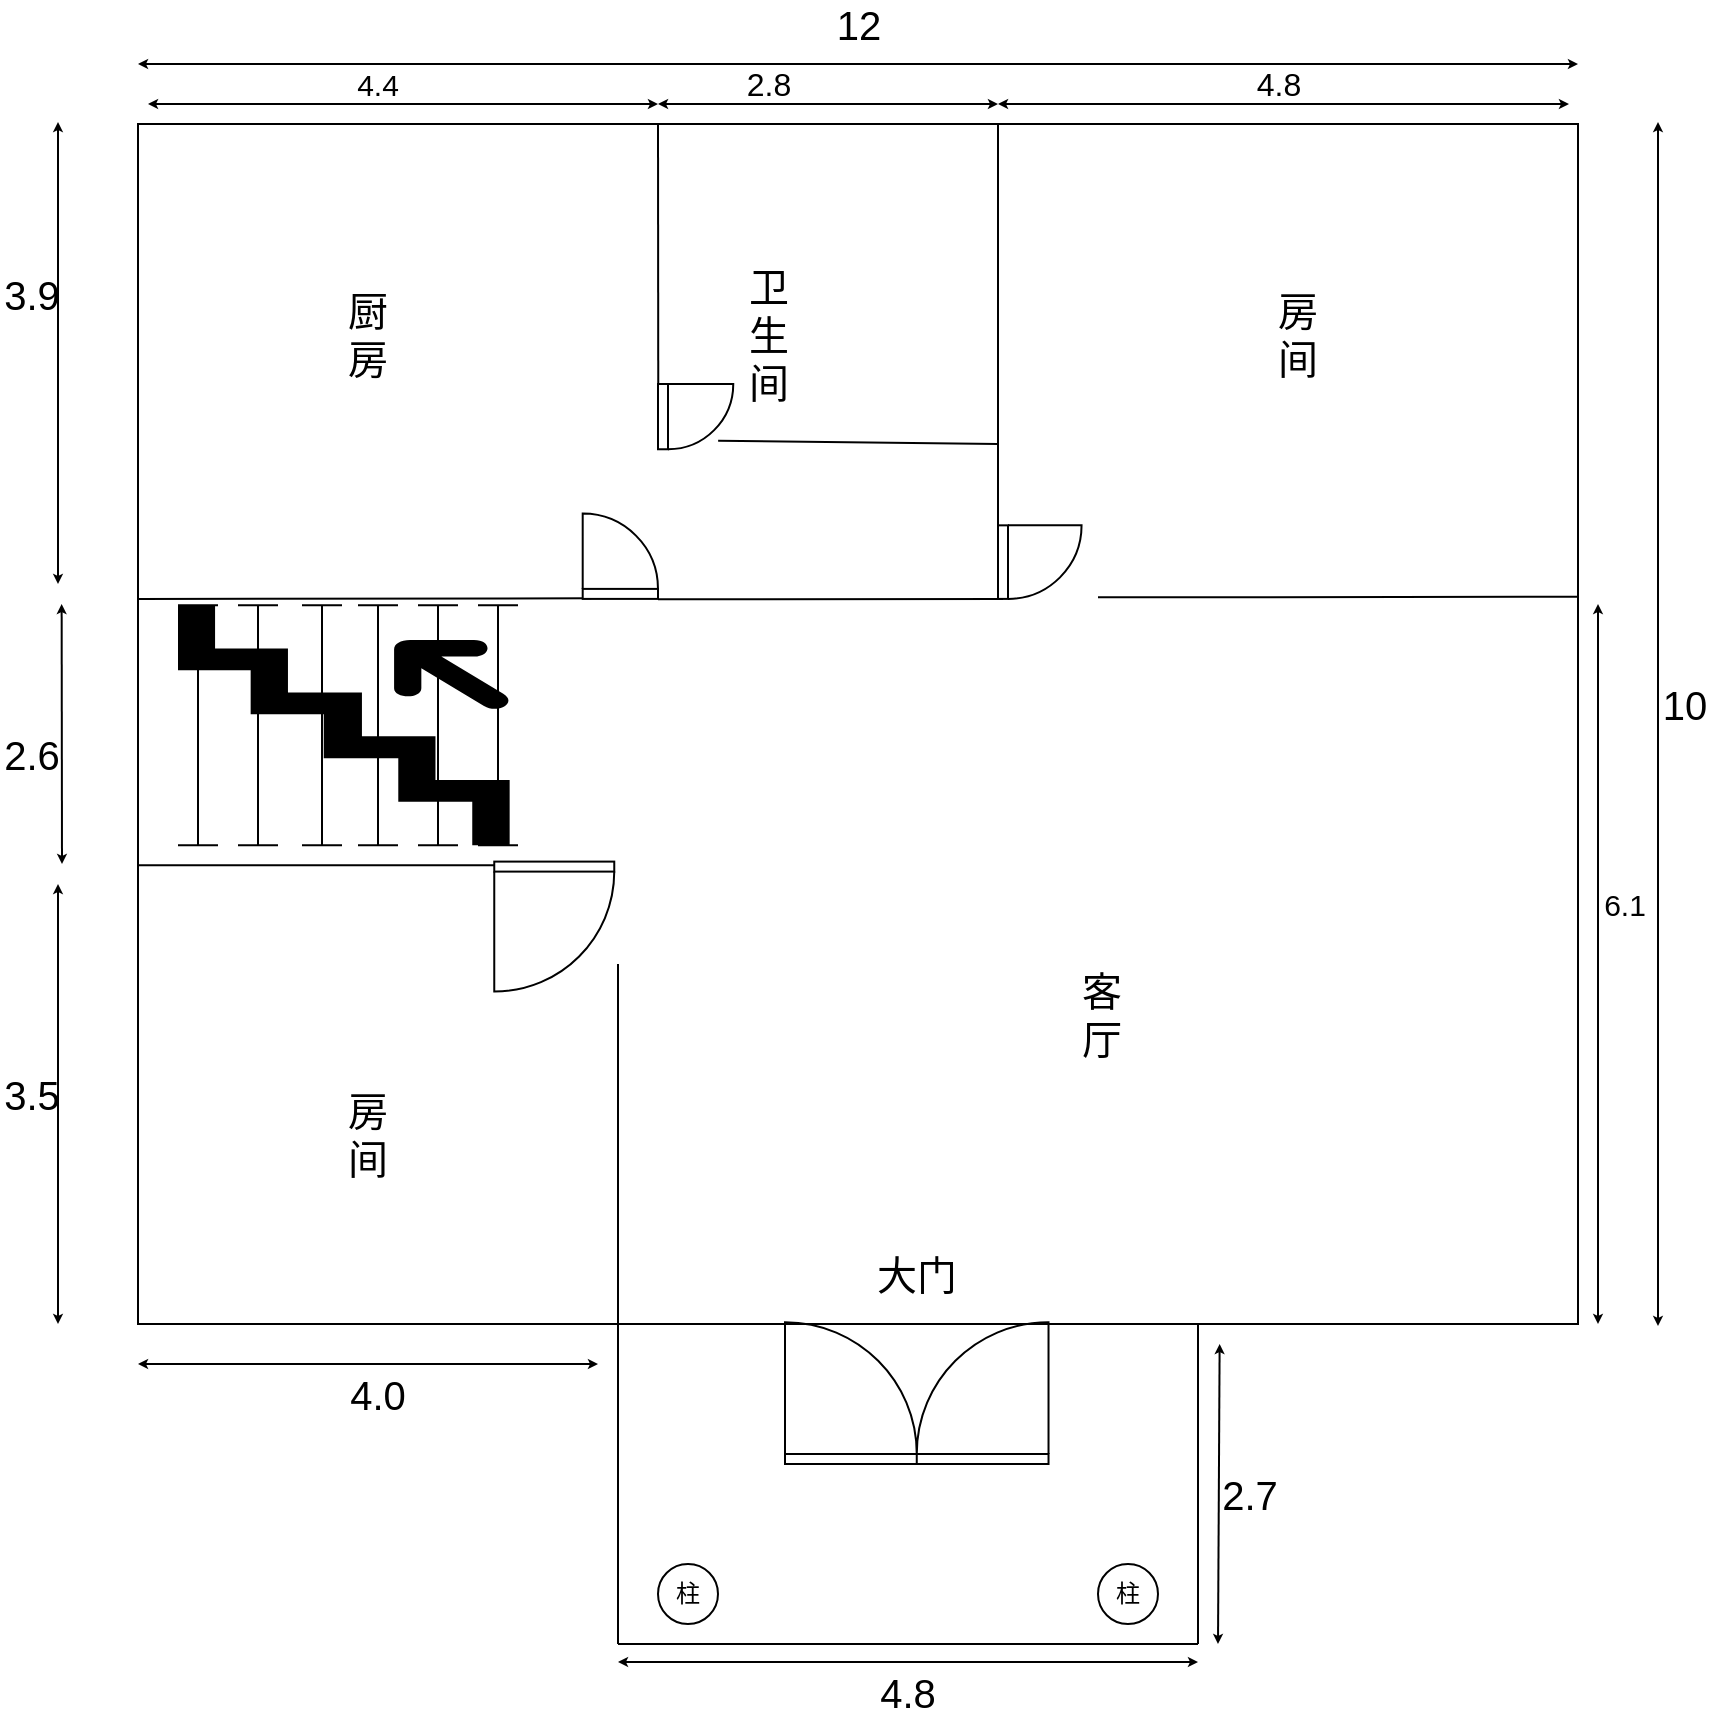 <mxfile version="26.0.11">
  <diagram name="第 1 页" id="XF0JXMAuD8Xr6m7Hz_5N">
    <mxGraphModel dx="2417" dy="1078" grid="1" gridSize="10" guides="1" tooltips="1" connect="1" arrows="1" fold="1" page="1" pageScale="1" pageWidth="827" pageHeight="1169" math="0" shadow="0">
      <root>
        <mxCell id="0" />
        <mxCell id="1" parent="0" />
        <mxCell id="ks6v4376luU7la1C0sNh-1" value="" style="rounded=0;whiteSpace=wrap;html=1;" vertex="1" parent="1">
          <mxGeometry x="-360" y="400" width="720" height="600" as="geometry" />
        </mxCell>
        <mxCell id="ks6v4376luU7la1C0sNh-4" value="" style="endArrow=classic;startArrow=classic;html=1;rounded=0;endSize=2;startSize=2;entryX=0;entryY=1;entryDx=0;entryDy=0;" edge="1" parent="1">
          <mxGeometry width="50" height="50" relative="1" as="geometry">
            <mxPoint x="-360" y="370" as="sourcePoint" />
            <mxPoint x="360" y="370" as="targetPoint" />
            <Array as="points" />
          </mxGeometry>
        </mxCell>
        <mxCell id="ks6v4376luU7la1C0sNh-5" value="" style="endArrow=classic;startArrow=classic;html=1;rounded=0;startSize=2;endSize=2;" edge="1" parent="1">
          <mxGeometry width="50" height="50" relative="1" as="geometry">
            <mxPoint x="400" y="1001" as="sourcePoint" />
            <mxPoint x="400" y="399" as="targetPoint" />
          </mxGeometry>
        </mxCell>
        <mxCell id="ks6v4376luU7la1C0sNh-6" value="&lt;font style=&quot;font-size: 20px;&quot;&gt;12&lt;/font&gt;" style="text;strokeColor=none;align=center;fillColor=none;html=1;verticalAlign=middle;whiteSpace=wrap;rounded=0;" vertex="1" parent="1">
          <mxGeometry x="-8.5" y="340" width="17" height="20" as="geometry" />
        </mxCell>
        <mxCell id="ks6v4376luU7la1C0sNh-12" value="&lt;font style=&quot;font-size: 20px;&quot;&gt;10&lt;/font&gt;" style="text;strokeColor=none;align=center;fillColor=none;html=1;verticalAlign=middle;whiteSpace=wrap;rounded=0;" vertex="1" parent="1">
          <mxGeometry x="405" y="680" width="17" height="20" as="geometry" />
        </mxCell>
        <mxCell id="ks6v4376luU7la1C0sNh-24" value="" style="endArrow=classic;startArrow=classic;html=1;rounded=0;startSize=2;endSize=2;" edge="1" parent="1">
          <mxGeometry width="50" height="50" relative="1" as="geometry">
            <mxPoint x="-400" y="630" as="sourcePoint" />
            <mxPoint x="-400" y="399" as="targetPoint" />
          </mxGeometry>
        </mxCell>
        <mxCell id="ks6v4376luU7la1C0sNh-26" value="&lt;span style=&quot;font-size: 20px;&quot;&gt;3.9&lt;/span&gt;" style="text;strokeColor=none;align=center;fillColor=none;html=1;verticalAlign=middle;whiteSpace=wrap;rounded=0;" vertex="1" parent="1">
          <mxGeometry x="-429" y="470" width="32" height="30" as="geometry" />
        </mxCell>
        <mxCell id="ks6v4376luU7la1C0sNh-28" value="" style="endArrow=classic;startArrow=classic;html=1;rounded=0;startSize=2;endSize=2;" edge="1" parent="1">
          <mxGeometry width="50" height="50" relative="1" as="geometry">
            <mxPoint x="-398" y="770" as="sourcePoint" />
            <mxPoint x="-398.18" y="640" as="targetPoint" />
          </mxGeometry>
        </mxCell>
        <mxCell id="ks6v4376luU7la1C0sNh-29" value="&lt;span style=&quot;font-size: 20px;&quot;&gt;2.6&lt;/span&gt;" style="text;strokeColor=none;align=center;fillColor=none;html=1;verticalAlign=middle;whiteSpace=wrap;rounded=0;" vertex="1" parent="1">
          <mxGeometry x="-429" y="700" width="32" height="30" as="geometry" />
        </mxCell>
        <mxCell id="ks6v4376luU7la1C0sNh-30" value="" style="endArrow=classic;startArrow=classic;html=1;rounded=0;startSize=2;endSize=2;" edge="1" parent="1">
          <mxGeometry width="50" height="50" relative="1" as="geometry">
            <mxPoint x="-400" y="1000" as="sourcePoint" />
            <mxPoint x="-400" y="780" as="targetPoint" />
          </mxGeometry>
        </mxCell>
        <mxCell id="ks6v4376luU7la1C0sNh-31" value="&lt;span style=&quot;font-size: 20px;&quot;&gt;3.5&lt;/span&gt;" style="text;strokeColor=none;align=center;fillColor=none;html=1;verticalAlign=middle;whiteSpace=wrap;rounded=0;" vertex="1" parent="1">
          <mxGeometry x="-429" y="870" width="32" height="30" as="geometry" />
        </mxCell>
        <mxCell id="ks6v4376luU7la1C0sNh-32" value="&lt;span style=&quot;font-size: 20px;&quot;&gt;卫生间&lt;/span&gt;" style="text;strokeColor=none;align=center;fillColor=none;html=1;verticalAlign=middle;whiteSpace=wrap;rounded=0;" vertex="1" parent="1">
          <mxGeometry x="-60.5" y="460" width="31" height="90" as="geometry" />
        </mxCell>
        <mxCell id="ks6v4376luU7la1C0sNh-33" value="&lt;span style=&quot;font-size: 20px;&quot;&gt;厨房&lt;/span&gt;" style="text;strokeColor=none;align=center;fillColor=none;html=1;verticalAlign=middle;whiteSpace=wrap;rounded=0;" vertex="1" parent="1">
          <mxGeometry x="-260" y="480" width="30" height="50" as="geometry" />
        </mxCell>
        <mxCell id="ks6v4376luU7la1C0sNh-35" value="&lt;span style=&quot;font-size: 20px;&quot;&gt;房间&lt;/span&gt;" style="text;strokeColor=none;align=center;fillColor=none;html=1;verticalAlign=middle;whiteSpace=wrap;rounded=0;" vertex="1" parent="1">
          <mxGeometry x="207" y="480" width="26" height="50" as="geometry" />
        </mxCell>
        <mxCell id="ks6v4376luU7la1C0sNh-36" value="&lt;span style=&quot;font-size: 20px;&quot;&gt;客厅&lt;/span&gt;" style="text;strokeColor=none;align=center;fillColor=none;html=1;verticalAlign=middle;whiteSpace=wrap;rounded=0;" vertex="1" parent="1">
          <mxGeometry x="109.09" y="820" width="26" height="50" as="geometry" />
        </mxCell>
        <mxCell id="ks6v4376luU7la1C0sNh-37" value="&lt;span style=&quot;font-size: 20px;&quot;&gt;房间&lt;/span&gt;" style="text;strokeColor=none;align=center;fillColor=none;html=1;verticalAlign=middle;whiteSpace=wrap;rounded=0;" vertex="1" parent="1">
          <mxGeometry x="-258" y="880" width="26" height="50" as="geometry" />
        </mxCell>
        <mxCell id="ks6v4376luU7la1C0sNh-38" value="" style="endArrow=none;html=1;rounded=0;exitX=1;exitY=0.5;exitDx=0;exitDy=0;exitPerimeter=0;" edge="1" parent="1">
          <mxGeometry width="50" height="50" relative="1" as="geometry">
            <mxPoint x="70" y="625" as="sourcePoint" />
            <mxPoint x="70" y="400" as="targetPoint" />
            <Array as="points">
              <mxPoint x="70" y="470" />
            </Array>
          </mxGeometry>
        </mxCell>
        <mxCell id="ks6v4376luU7la1C0sNh-39" value="" style="endArrow=none;html=1;rounded=0;exitX=-0.004;exitY=0.005;exitDx=0;exitDy=0;exitPerimeter=0;" edge="1" parent="1">
          <mxGeometry width="50" height="50" relative="1" as="geometry">
            <mxPoint x="-99.85" y="558.243" as="sourcePoint" />
            <mxPoint x="-100.0" y="399.89" as="targetPoint" />
          </mxGeometry>
        </mxCell>
        <mxCell id="ks6v4376luU7la1C0sNh-42" value="" style="endArrow=none;html=1;rounded=0;entryX=-0.003;entryY=1.002;entryDx=0;entryDy=0;entryPerimeter=0;" edge="1" parent="1">
          <mxGeometry width="50" height="50" relative="1" as="geometry">
            <mxPoint x="70" y="560" as="sourcePoint" />
            <mxPoint x="-69.94" y="558.325" as="targetPoint" />
          </mxGeometry>
        </mxCell>
        <mxCell id="ks6v4376luU7la1C0sNh-46" value="" style="endArrow=none;html=1;rounded=0;entryX=0.375;entryY=0.3;entryDx=0;entryDy=0;entryPerimeter=0;" edge="1" parent="1">
          <mxGeometry width="50" height="50" relative="1" as="geometry">
            <mxPoint x="-130" y="770.67" as="sourcePoint" />
            <mxPoint x="-360" y="770.67" as="targetPoint" />
          </mxGeometry>
        </mxCell>
        <mxCell id="ks6v4376luU7la1C0sNh-48" value="" style="shape=crossbar;whiteSpace=wrap;html=1;rounded=1;direction=south;" vertex="1" parent="1">
          <mxGeometry x="-340" y="640.67" width="20" height="120" as="geometry" />
        </mxCell>
        <mxCell id="ks6v4376luU7la1C0sNh-49" value="" style="shape=crossbar;whiteSpace=wrap;html=1;rounded=1;direction=south;" vertex="1" parent="1">
          <mxGeometry x="-310" y="640.67" width="20" height="120" as="geometry" />
        </mxCell>
        <mxCell id="ks6v4376luU7la1C0sNh-50" value="" style="shape=crossbar;whiteSpace=wrap;html=1;rounded=1;direction=south;" vertex="1" parent="1">
          <mxGeometry x="-278" y="640.67" width="20" height="120" as="geometry" />
        </mxCell>
        <mxCell id="ks6v4376luU7la1C0sNh-51" value="" style="shape=crossbar;whiteSpace=wrap;html=1;rounded=1;direction=south;" vertex="1" parent="1">
          <mxGeometry x="-250" y="640.67" width="20" height="120" as="geometry" />
        </mxCell>
        <mxCell id="ks6v4376luU7la1C0sNh-52" value="" style="shape=crossbar;whiteSpace=wrap;html=1;rounded=1;direction=south;" vertex="1" parent="1">
          <mxGeometry x="-220" y="640.67" width="20" height="120" as="geometry" />
        </mxCell>
        <mxCell id="ks6v4376luU7la1C0sNh-54" value="" style="shape=crossbar;whiteSpace=wrap;html=1;rounded=1;direction=south;" vertex="1" parent="1">
          <mxGeometry x="-190" y="640.67" width="20" height="120" as="geometry" />
        </mxCell>
        <mxCell id="ks6v4376luU7la1C0sNh-56" value="" style="shape=mxgraph.signs.travel.upstairs;html=1;pointerEvents=1;fillColor=#000000;strokeColor=none;verticalLabelPosition=bottom;verticalAlign=top;align=center;direction=north;" vertex="1" parent="1">
          <mxGeometry x="-340" y="640.67" width="170" height="120" as="geometry" />
        </mxCell>
        <mxCell id="ks6v4376luU7la1C0sNh-60" value="" style="endArrow=none;html=1;rounded=0;" edge="1" parent="1">
          <mxGeometry width="50" height="50" relative="1" as="geometry">
            <mxPoint x="-120" y="1000" as="sourcePoint" />
            <mxPoint x="-120" y="820" as="targetPoint" />
          </mxGeometry>
        </mxCell>
        <mxCell id="ks6v4376luU7la1C0sNh-61" value="" style="endArrow=none;html=1;rounded=0;" edge="1" parent="1" target="ks6v4376luU7la1C0sNh-1">
          <mxGeometry width="50" height="50" relative="1" as="geometry">
            <mxPoint x="-90" y="1000" as="sourcePoint" />
            <mxPoint x="-90" y="820" as="targetPoint" />
          </mxGeometry>
        </mxCell>
        <mxCell id="ks6v4376luU7la1C0sNh-62" value="" style="endArrow=none;html=1;rounded=0;" edge="1" parent="1">
          <mxGeometry width="50" height="50" relative="1" as="geometry">
            <mxPoint x="-120" y="1160" as="sourcePoint" />
            <mxPoint x="-120" y="990" as="targetPoint" />
          </mxGeometry>
        </mxCell>
        <mxCell id="ks6v4376luU7la1C0sNh-63" value="" style="endArrow=classic;startArrow=classic;html=1;rounded=0;startSize=2;endSize=2;" edge="1" parent="1">
          <mxGeometry width="50" height="50" relative="1" as="geometry">
            <mxPoint x="180" y="1160" as="sourcePoint" />
            <mxPoint x="180.82" y="1010" as="targetPoint" />
          </mxGeometry>
        </mxCell>
        <mxCell id="ks6v4376luU7la1C0sNh-64" value="&lt;span style=&quot;font-size: 20px;&quot;&gt;2.7&lt;/span&gt;" style="text;strokeColor=none;align=center;fillColor=none;html=1;verticalAlign=middle;whiteSpace=wrap;rounded=0;" vertex="1" parent="1">
          <mxGeometry x="180" y="1070" width="32" height="30" as="geometry" />
        </mxCell>
        <mxCell id="ks6v4376luU7la1C0sNh-65" value="" style="endArrow=none;html=1;rounded=0;entryX=0.375;entryY=0.3;entryDx=0;entryDy=0;entryPerimeter=0;" edge="1" parent="1">
          <mxGeometry width="50" height="50" relative="1" as="geometry">
            <mxPoint x="170" y="1160" as="sourcePoint" />
            <mxPoint x="-120" y="1160" as="targetPoint" />
          </mxGeometry>
        </mxCell>
        <mxCell id="ks6v4376luU7la1C0sNh-66" value="&lt;span style=&quot;font-size: 20px;&quot;&gt;4.8&lt;/span&gt;" style="text;strokeColor=none;align=center;fillColor=none;html=1;verticalAlign=middle;whiteSpace=wrap;rounded=0;" vertex="1" parent="1">
          <mxGeometry x="8.5" y="1169" width="32" height="30" as="geometry" />
        </mxCell>
        <mxCell id="ks6v4376luU7la1C0sNh-67" value="" style="endArrow=none;html=1;rounded=0;" edge="1" parent="1">
          <mxGeometry width="50" height="50" relative="1" as="geometry">
            <mxPoint x="170" y="1160" as="sourcePoint" />
            <mxPoint x="170" y="1000" as="targetPoint" />
          </mxGeometry>
        </mxCell>
        <mxCell id="ks6v4376luU7la1C0sNh-68" value="柱" style="ellipse;whiteSpace=wrap;html=1;aspect=fixed;" vertex="1" parent="1">
          <mxGeometry x="-100" y="1120" width="30" height="30" as="geometry" />
        </mxCell>
        <mxCell id="ks6v4376luU7la1C0sNh-69" value="柱" style="ellipse;whiteSpace=wrap;html=1;aspect=fixed;" vertex="1" parent="1">
          <mxGeometry x="120" y="1120" width="30" height="30" as="geometry" />
        </mxCell>
        <mxCell id="ks6v4376luU7la1C0sNh-70" value="" style="endArrow=classic;startArrow=classic;html=1;rounded=0;endSize=2;startSize=2;" edge="1" parent="1">
          <mxGeometry width="50" height="50" relative="1" as="geometry">
            <mxPoint x="-360" y="1020" as="sourcePoint" />
            <mxPoint x="-130" y="1020" as="targetPoint" />
            <Array as="points" />
          </mxGeometry>
        </mxCell>
        <mxCell id="ks6v4376luU7la1C0sNh-72" value="&lt;span style=&quot;font-size: 20px;&quot;&gt;4.0&lt;/span&gt;" style="text;strokeColor=none;align=center;fillColor=none;html=1;verticalAlign=middle;whiteSpace=wrap;rounded=0;" vertex="1" parent="1">
          <mxGeometry x="-256" y="1020" width="32" height="30" as="geometry" />
        </mxCell>
        <mxCell id="ks6v4376luU7la1C0sNh-73" value="" style="endArrow=classic;startArrow=classic;html=1;rounded=0;endSize=2;startSize=2;" edge="1" parent="1">
          <mxGeometry width="50" height="50" relative="1" as="geometry">
            <mxPoint x="70" y="390" as="sourcePoint" />
            <mxPoint x="355.5" y="390" as="targetPoint" />
            <Array as="points" />
          </mxGeometry>
        </mxCell>
        <mxCell id="ks6v4376luU7la1C0sNh-75" value="&lt;font style=&quot;font-size: 16px;&quot;&gt;4.8&lt;/font&gt;" style="text;strokeColor=none;align=center;fillColor=none;html=1;verticalAlign=middle;whiteSpace=wrap;rounded=0;" vertex="1" parent="1">
          <mxGeometry x="188" y="370" width="45" height="20" as="geometry" />
        </mxCell>
        <mxCell id="ks6v4376luU7la1C0sNh-76" value="" style="endArrow=classic;startArrow=classic;html=1;rounded=0;endSize=2;startSize=2;" edge="1" parent="1">
          <mxGeometry width="50" height="50" relative="1" as="geometry">
            <mxPoint x="-100" y="390" as="sourcePoint" />
            <mxPoint x="70" y="390" as="targetPoint" />
            <Array as="points" />
          </mxGeometry>
        </mxCell>
        <mxCell id="ks6v4376luU7la1C0sNh-78" value="&lt;font style=&quot;font-size: 16px;&quot;&gt;2.8&lt;/font&gt;" style="text;strokeColor=none;align=center;fillColor=none;html=1;verticalAlign=middle;whiteSpace=wrap;rounded=0;" vertex="1" parent="1">
          <mxGeometry x="-53.5" y="370" width="17" height="20" as="geometry" />
        </mxCell>
        <mxCell id="ks6v4376luU7la1C0sNh-79" value="" style="endArrow=classic;startArrow=classic;html=1;rounded=0;endSize=2;startSize=2;" edge="1" parent="1">
          <mxGeometry width="50" height="50" relative="1" as="geometry">
            <mxPoint x="-355" y="390" as="sourcePoint" />
            <mxPoint x="-100" y="390" as="targetPoint" />
            <Array as="points" />
          </mxGeometry>
        </mxCell>
        <mxCell id="ks6v4376luU7la1C0sNh-80" value="&lt;font style=&quot;font-size: 15px;&quot;&gt;4.4&lt;/font&gt;" style="text;strokeColor=none;align=center;fillColor=none;html=1;verticalAlign=middle;whiteSpace=wrap;rounded=0;" vertex="1" parent="1">
          <mxGeometry x="-256" y="365" width="32" height="30" as="geometry" />
        </mxCell>
        <mxCell id="ks6v4376luU7la1C0sNh-81" value="" style="endArrow=classic;startArrow=classic;html=1;rounded=0;endSize=2;startSize=2;" edge="1" parent="1">
          <mxGeometry width="50" height="50" relative="1" as="geometry">
            <mxPoint x="-120" y="1169" as="sourcePoint" />
            <mxPoint x="170" y="1169" as="targetPoint" />
            <Array as="points" />
          </mxGeometry>
        </mxCell>
        <mxCell id="ks6v4376luU7la1C0sNh-82" value="" style="verticalLabelPosition=bottom;html=1;verticalAlign=top;align=center;shape=mxgraph.floorplan.doorDouble;aspect=fixed;direction=west;" vertex="1" parent="1">
          <mxGeometry x="-36.5" y="1000" width="131.76" height="70" as="geometry" />
        </mxCell>
        <mxCell id="ks6v4376luU7la1C0sNh-88" value="" style="verticalLabelPosition=bottom;html=1;verticalAlign=top;align=center;shape=mxgraph.floorplan.doorLeft;aspect=fixed;direction=east;" vertex="1" parent="1">
          <mxGeometry x="-181.87" y="768.8" width="60" height="63.74" as="geometry" />
        </mxCell>
        <mxCell id="ks6v4376luU7la1C0sNh-92" value="" style="endArrow=none;html=1;rounded=0;" edge="1" parent="1">
          <mxGeometry width="50" height="50" relative="1" as="geometry">
            <mxPoint x="360" y="636.4" as="sourcePoint" />
            <mxPoint x="120" y="636.67" as="targetPoint" />
          </mxGeometry>
        </mxCell>
        <mxCell id="ks6v4376luU7la1C0sNh-94" value="" style="endArrow=none;html=1;rounded=0;exitX=0;exitY=0.068;exitDx=0;exitDy=0;exitPerimeter=0;" edge="1" parent="1">
          <mxGeometry width="50" height="50" relative="1" as="geometry">
            <mxPoint x="72.552" y="637.44" as="sourcePoint" />
            <mxPoint x="-100" y="637.67" as="targetPoint" />
          </mxGeometry>
        </mxCell>
        <mxCell id="ks6v4376luU7la1C0sNh-95" value="" style="endArrow=none;html=1;rounded=0;entryX=0.005;entryY=1.025;entryDx=0;entryDy=0;entryPerimeter=0;exitX=0.884;exitY=0.007;exitDx=0;exitDy=0;exitPerimeter=0;" edge="1" parent="1" source="ks6v4376luU7la1C0sNh-105">
          <mxGeometry width="50" height="50" relative="1" as="geometry">
            <mxPoint x="-144" y="637.67" as="sourcePoint" />
            <mxPoint x="-360" y="637.44" as="targetPoint" />
          </mxGeometry>
        </mxCell>
        <mxCell id="ks6v4376luU7la1C0sNh-98" value="" style="verticalLabelPosition=bottom;html=1;verticalAlign=top;align=center;shape=mxgraph.floorplan.doorRight;aspect=fixed;direction=north;" vertex="1" parent="1">
          <mxGeometry x="-100" y="530" width="34.68" height="32.63" as="geometry" />
        </mxCell>
        <mxCell id="ks6v4376luU7la1C0sNh-103" value="" style="verticalLabelPosition=bottom;html=1;verticalAlign=top;align=center;shape=mxgraph.floorplan.doorRight;aspect=fixed;direction=north;" vertex="1" parent="1">
          <mxGeometry x="70" y="600.67" width="39.09" height="36.78" as="geometry" />
        </mxCell>
        <mxCell id="ks6v4376luU7la1C0sNh-105" value="" style="verticalLabelPosition=bottom;html=1;verticalAlign=top;align=center;shape=mxgraph.floorplan.doorRight;aspect=fixed;direction=west;" vertex="1" parent="1">
          <mxGeometry x="-137.65" y="597.45" width="37.65" height="40" as="geometry" />
        </mxCell>
        <mxCell id="ks6v4376luU7la1C0sNh-106" value="" style="endArrow=classic;startArrow=classic;html=1;rounded=0;startSize=2;endSize=2;" edge="1" parent="1">
          <mxGeometry width="50" height="50" relative="1" as="geometry">
            <mxPoint x="370" y="1000" as="sourcePoint" />
            <mxPoint x="370" y="640" as="targetPoint" />
          </mxGeometry>
        </mxCell>
        <mxCell id="ks6v4376luU7la1C0sNh-107" value="&lt;font style=&quot;font-size: 15px;&quot;&gt;6.1&lt;/font&gt;" style="text;strokeColor=none;align=center;fillColor=none;html=1;verticalAlign=middle;whiteSpace=wrap;rounded=0;" vertex="1" parent="1">
          <mxGeometry x="370" y="780" width="27" height="20" as="geometry" />
        </mxCell>
        <mxCell id="ks6v4376luU7la1C0sNh-108" value="&lt;span style=&quot;font-size: 20px;&quot;&gt;大门&lt;/span&gt;" style="text;strokeColor=none;align=center;fillColor=none;html=1;verticalAlign=middle;whiteSpace=wrap;rounded=0;" vertex="1" parent="1">
          <mxGeometry x="3.92" y="950" width="50.91" height="50" as="geometry" />
        </mxCell>
      </root>
    </mxGraphModel>
  </diagram>
</mxfile>
